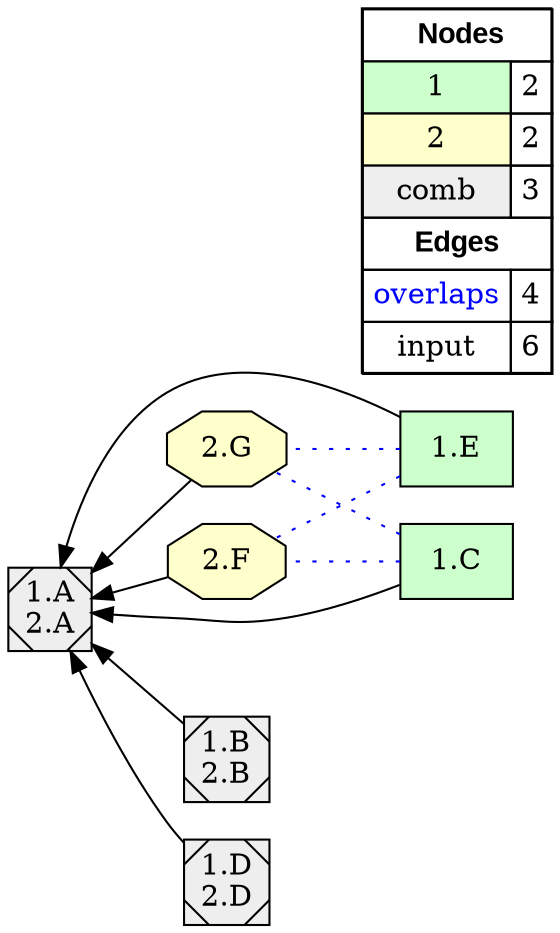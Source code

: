 digraph{
rankdir=RL
node[shape=box style="filled" fillcolor="#CCFFCC"] 
"1.E"
"1.C"
node[shape=octagon style=filled fillcolor="#FFFFCC"] 
"2.G"
"2.F"
node[shape=Msquare style="filled" fillcolor="#EEEEEE"] 
"1.A\n2.A"
"1.B\n2.B"
"1.D\n2.D"
edge[arrowhead=none style=dotted color="#0000FF" constraint=true penwidth=1]
"1.C" -> "2.F"
"1.C" -> "2.G"
"1.E" -> "2.F"
"1.E" -> "2.G"
edge[arrowhead=normal style=solid color="#000000" constraint=true penwidth=1]
"1.D\n2.D" -> "1.A\n2.A"
"1.E" -> "1.A\n2.A"
"1.B\n2.B" -> "1.A\n2.A"
"2.F" -> "1.A\n2.A"
"2.G" -> "1.A\n2.A"
"1.C" -> "1.A\n2.A"
node[shape=box] 
{rank=min Legend [fillcolor= white margin=0 label=< 
 <TABLE BORDER="0" CELLBORDER="1" CELLSPACING="0" CELLPADDING="4"> 
<TR> <TD COLSPAN="2"><font face="Arial Black"> Nodes</font></TD> </TR> 
<TR> 
 <TD bgcolor="#CCFFCC">1</TD> 
 <TD>2</TD> 
 </TR> 
<TR> 
 <TD bgcolor="#FFFFCC">2</TD> 
 <TD>2</TD> 
 </TR> 
<TR> 
 <TD bgcolor="#EEEEEE">comb</TD> 
 <TD>3</TD> 
 </TR> 
<TR> <TD COLSPAN="2"><font face = "Arial Black"> Edges </font></TD> </TR> 
<TR> 
 <TD><font color ="#0000FF">overlaps</font></TD> 
 <TD>4</TD> 
 </TR> 
<TR> 
 <TD><font color ="#000000">input</font></TD> 
 <TD>6</TD> 
 </TR> 
</TABLE> 
 >] } 
}